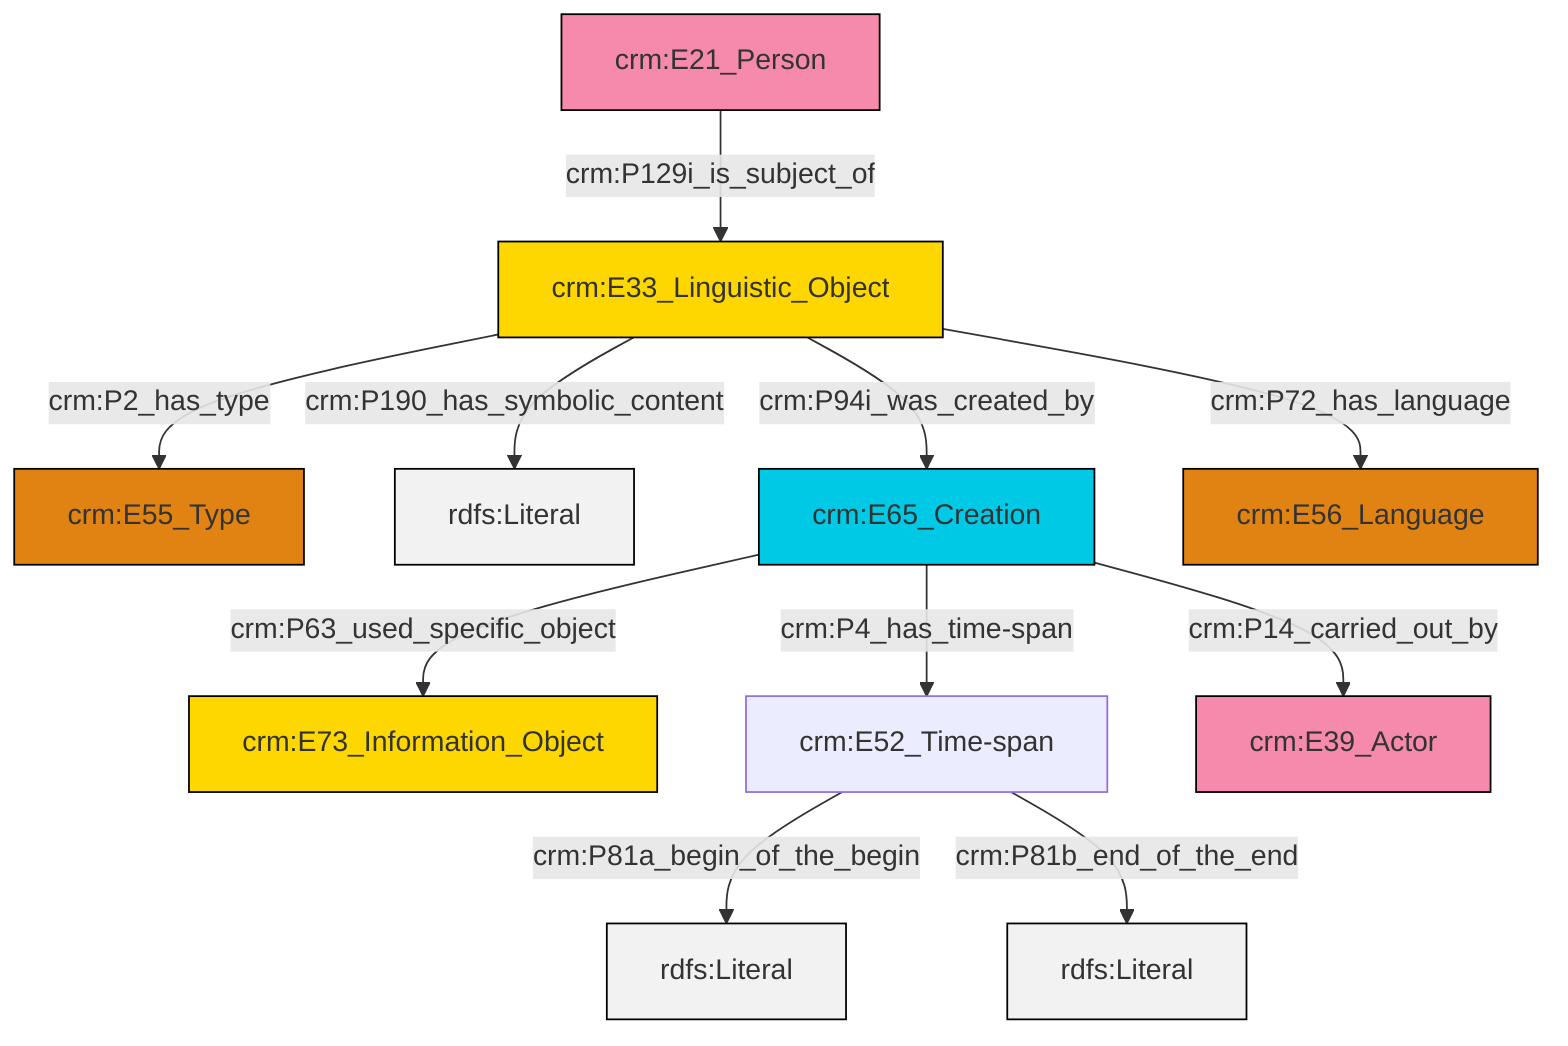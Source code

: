 graph TD
classDef Literal fill:#f2f2f2,stroke:#000000;
classDef CRM_Entity fill:#FFFFFF,stroke:#000000;
classDef Temporal_Entity fill:#00C9E6, stroke:#000000;
classDef Type fill:#E18312, stroke:#000000;
classDef Time-Span fill:#2C9C91, stroke:#000000;
classDef Appellation fill:#FFEB7F, stroke:#000000;
classDef Place fill:#008836, stroke:#000000;
classDef Persistent_Item fill:#B266B2, stroke:#000000;
classDef Conceptual_Object fill:#FFD700, stroke:#000000;
classDef Physical_Thing fill:#D2B48C, stroke:#000000;
classDef Actor fill:#f58aad, stroke:#000000;
classDef PC_Classes fill:#4ce600, stroke:#000000;
classDef Multi fill:#cccccc,stroke:#000000;

0["crm:E21_Person"]:::Actor -->|crm:P129i_is_subject_of| 1["crm:E33_Linguistic_Object"]:::Conceptual_Object
1["crm:E33_Linguistic_Object"]:::Conceptual_Object -->|crm:P190_has_symbolic_content| 6[rdfs:Literal]:::Literal
1["crm:E33_Linguistic_Object"]:::Conceptual_Object -->|crm:P2_has_type| 4["crm:E55_Type"]:::Type
7["crm:E52_Time-span"]:::Default -->|crm:P81a_begin_of_the_begin| 8[rdfs:Literal]:::Literal
1["crm:E33_Linguistic_Object"]:::Conceptual_Object -->|crm:P72_has_language| 11["crm:E56_Language"]:::Type
9["crm:E65_Creation"]:::Temporal_Entity -->|crm:P14_carried_out_by| 12["crm:E39_Actor"]:::Actor
7["crm:E52_Time-span"]:::Default -->|crm:P81b_end_of_the_end| 13[rdfs:Literal]:::Literal
1["crm:E33_Linguistic_Object"]:::Conceptual_Object -->|crm:P94i_was_created_by| 9["crm:E65_Creation"]:::Temporal_Entity
9["crm:E65_Creation"]:::Temporal_Entity -->|crm:P4_has_time-span| 7["crm:E52_Time-span"]:::Default
9["crm:E65_Creation"]:::Temporal_Entity -->|crm:P63_used_specific_object| 2["crm:E73_Information_Object"]:::Conceptual_Object